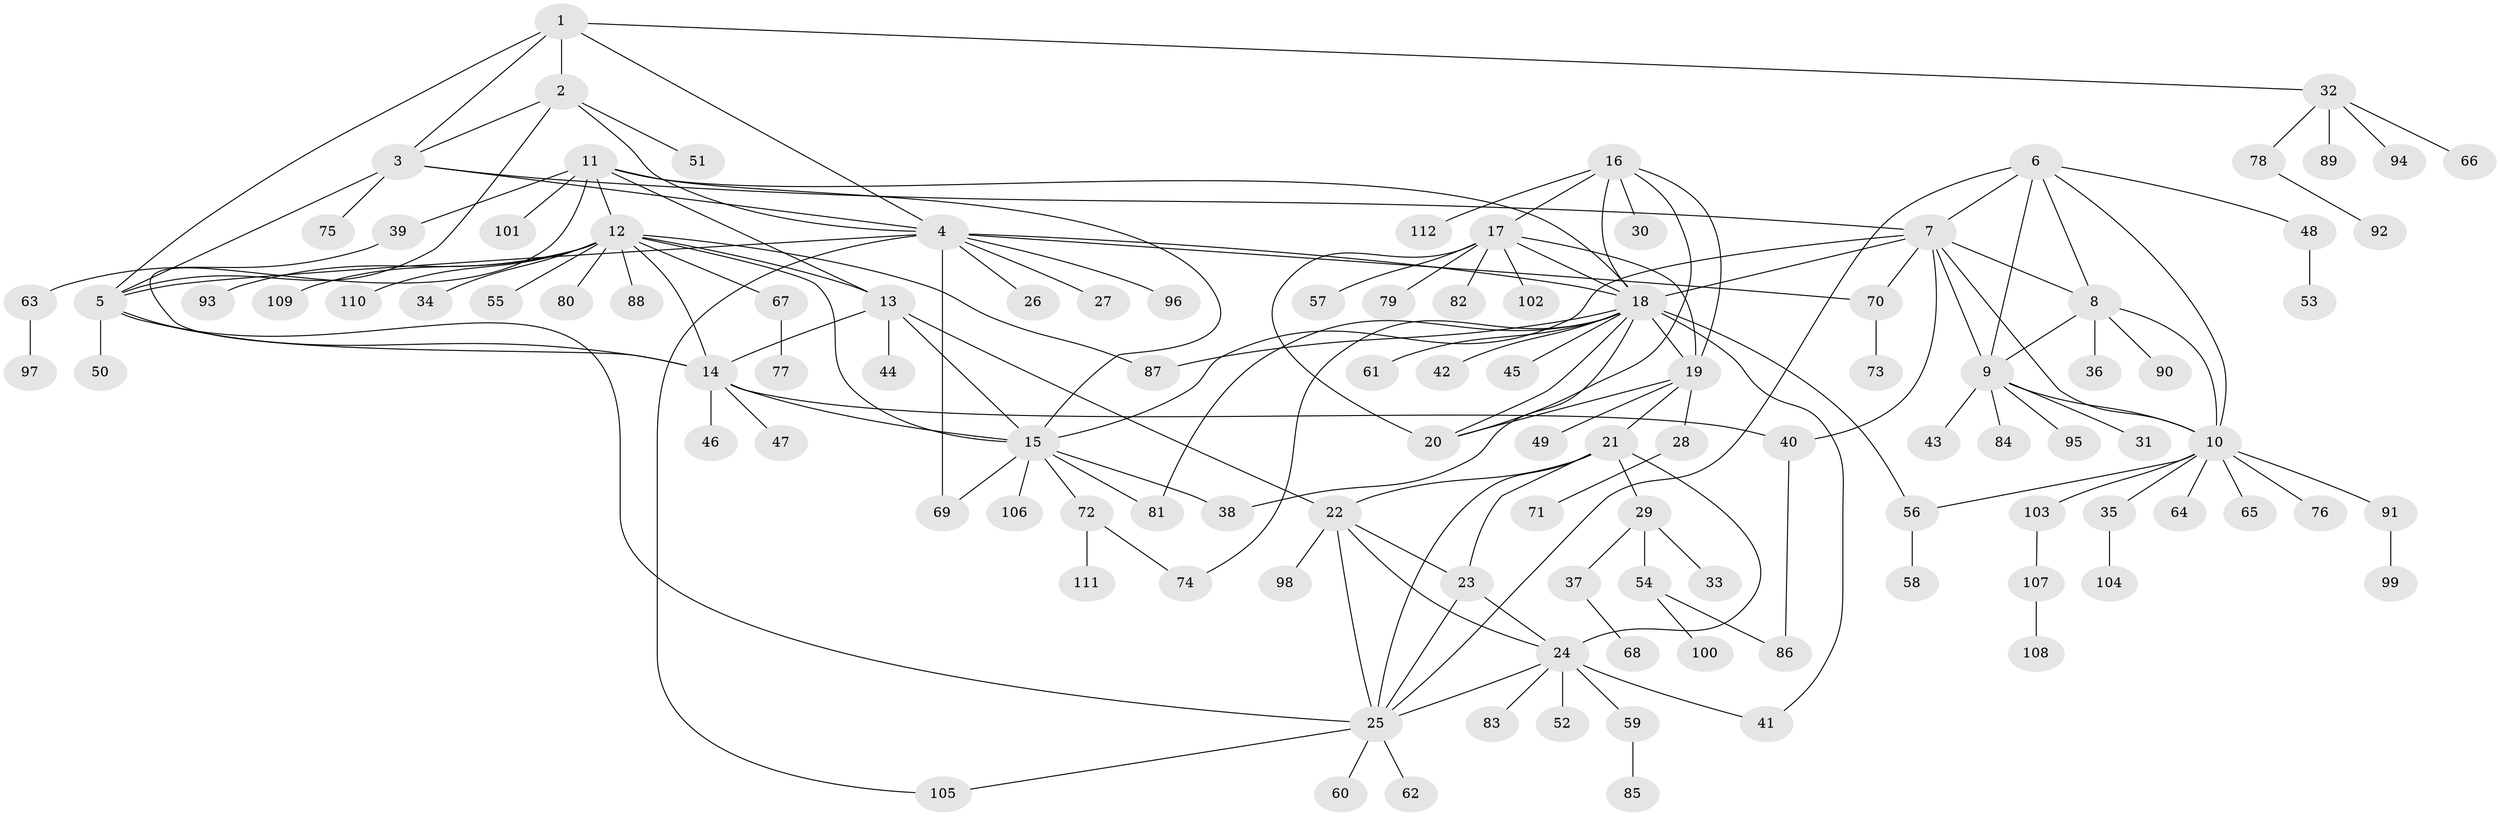 // coarse degree distribution, {8: 0.029411764705882353, 10: 0.029411764705882353, 3: 0.14705882352941177, 7: 0.058823529411764705, 6: 0.11764705882352941, 5: 0.029411764705882353, 2: 0.29411764705882354, 11: 0.029411764705882353, 1: 0.2647058823529412}
// Generated by graph-tools (version 1.1) at 2025/52/03/04/25 22:52:29]
// undirected, 112 vertices, 158 edges
graph export_dot {
  node [color=gray90,style=filled];
  1;
  2;
  3;
  4;
  5;
  6;
  7;
  8;
  9;
  10;
  11;
  12;
  13;
  14;
  15;
  16;
  17;
  18;
  19;
  20;
  21;
  22;
  23;
  24;
  25;
  26;
  27;
  28;
  29;
  30;
  31;
  32;
  33;
  34;
  35;
  36;
  37;
  38;
  39;
  40;
  41;
  42;
  43;
  44;
  45;
  46;
  47;
  48;
  49;
  50;
  51;
  52;
  53;
  54;
  55;
  56;
  57;
  58;
  59;
  60;
  61;
  62;
  63;
  64;
  65;
  66;
  67;
  68;
  69;
  70;
  71;
  72;
  73;
  74;
  75;
  76;
  77;
  78;
  79;
  80;
  81;
  82;
  83;
  84;
  85;
  86;
  87;
  88;
  89;
  90;
  91;
  92;
  93;
  94;
  95;
  96;
  97;
  98;
  99;
  100;
  101;
  102;
  103;
  104;
  105;
  106;
  107;
  108;
  109;
  110;
  111;
  112;
  1 -- 2;
  1 -- 3;
  1 -- 4;
  1 -- 5;
  1 -- 32;
  2 -- 3;
  2 -- 4;
  2 -- 5;
  2 -- 51;
  3 -- 4;
  3 -- 5;
  3 -- 7;
  3 -- 75;
  4 -- 5;
  4 -- 18;
  4 -- 26;
  4 -- 27;
  4 -- 69;
  4 -- 70;
  4 -- 96;
  4 -- 105;
  5 -- 14;
  5 -- 25;
  5 -- 50;
  6 -- 7;
  6 -- 8;
  6 -- 9;
  6 -- 10;
  6 -- 25;
  6 -- 48;
  7 -- 8;
  7 -- 9;
  7 -- 10;
  7 -- 15;
  7 -- 18;
  7 -- 40;
  7 -- 70;
  8 -- 9;
  8 -- 10;
  8 -- 36;
  8 -- 90;
  9 -- 10;
  9 -- 31;
  9 -- 43;
  9 -- 84;
  9 -- 95;
  10 -- 35;
  10 -- 56;
  10 -- 64;
  10 -- 65;
  10 -- 76;
  10 -- 91;
  10 -- 103;
  11 -- 12;
  11 -- 13;
  11 -- 14;
  11 -- 15;
  11 -- 18;
  11 -- 39;
  11 -- 101;
  12 -- 13;
  12 -- 14;
  12 -- 15;
  12 -- 34;
  12 -- 55;
  12 -- 67;
  12 -- 80;
  12 -- 87;
  12 -- 88;
  12 -- 93;
  12 -- 109;
  12 -- 110;
  13 -- 14;
  13 -- 15;
  13 -- 22;
  13 -- 44;
  14 -- 15;
  14 -- 40;
  14 -- 46;
  14 -- 47;
  15 -- 38;
  15 -- 69;
  15 -- 72;
  15 -- 81;
  15 -- 106;
  16 -- 17;
  16 -- 18;
  16 -- 19;
  16 -- 20;
  16 -- 30;
  16 -- 112;
  17 -- 18;
  17 -- 19;
  17 -- 20;
  17 -- 57;
  17 -- 79;
  17 -- 82;
  17 -- 102;
  18 -- 19;
  18 -- 20;
  18 -- 38;
  18 -- 41;
  18 -- 42;
  18 -- 45;
  18 -- 56;
  18 -- 61;
  18 -- 74;
  18 -- 81;
  18 -- 87;
  19 -- 20;
  19 -- 21;
  19 -- 28;
  19 -- 49;
  21 -- 22;
  21 -- 23;
  21 -- 24;
  21 -- 25;
  21 -- 29;
  22 -- 23;
  22 -- 24;
  22 -- 25;
  22 -- 98;
  23 -- 24;
  23 -- 25;
  24 -- 25;
  24 -- 41;
  24 -- 52;
  24 -- 59;
  24 -- 83;
  25 -- 60;
  25 -- 62;
  25 -- 105;
  28 -- 71;
  29 -- 33;
  29 -- 37;
  29 -- 54;
  32 -- 66;
  32 -- 78;
  32 -- 89;
  32 -- 94;
  35 -- 104;
  37 -- 68;
  39 -- 63;
  40 -- 86;
  48 -- 53;
  54 -- 86;
  54 -- 100;
  56 -- 58;
  59 -- 85;
  63 -- 97;
  67 -- 77;
  70 -- 73;
  72 -- 74;
  72 -- 111;
  78 -- 92;
  91 -- 99;
  103 -- 107;
  107 -- 108;
}
